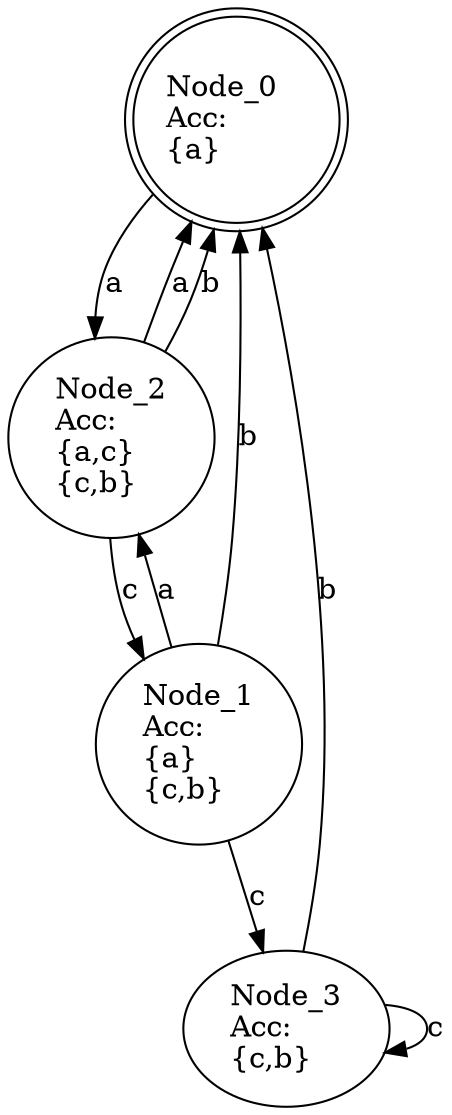 digraph g {

Node_0[shape=doublecircle,label="Node_0\lAcc:\l{a}\l"];
Node_0 -> Node_2[label="a"];
Node_2[label="Node_2\lAcc:\l{a,c}\l{c,b}\l"];
Node_2 -> Node_0[label="a"];
Node_2 -> Node_1[label="c"];
Node_2 -> Node_0[label="b"];
Node_1[label="Node_1\lAcc:\l{a}\l{c,b}\l"];
Node_1 -> Node_2[label="a"];
Node_1 -> Node_3[label="c"];
Node_1 -> Node_0[label="b"];
Node_3[label="Node_3\lAcc:\l{c,b}\l"];
Node_3 -> Node_3[label="c"];
Node_3 -> Node_0[label="b"];

}
